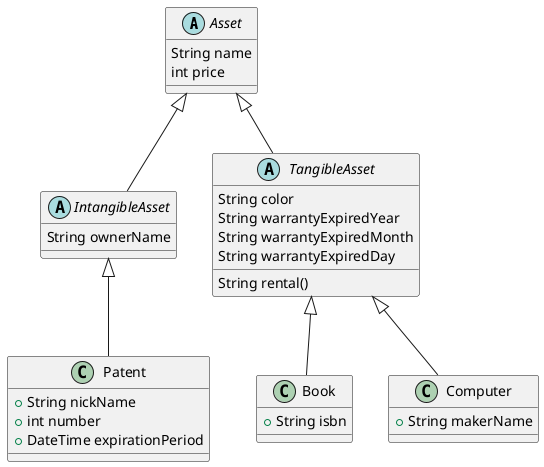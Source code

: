 @startuml

abstract class Asset {
String name
int price
}

'무형 자산
abstract class IntangibleAsset extends Asset{
String ownerName
}

'유형 자산
abstract class TangibleAsset extends Asset{
String color
String warrantyExpiredYear
String warrantyExpiredMonth
String warrantyExpiredDay

String rental()
}

'무형 자산 상속
class Patent extends IntangibleAsset {
'특허 명칭
+ String nickName
'특허 번호
+ int number
+ DateTime expirationPeriod
}

'유형 자산 상속
class Book extends TangibleAsset {
+ String isbn
}

'유형 자산 상속
class Computer extends TangibleAsset {
+ String makerName
}

@enduml